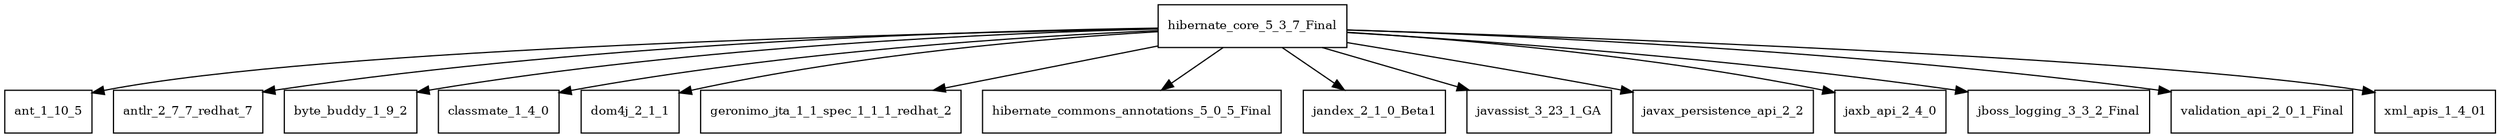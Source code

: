 digraph hibernate_core_5_3_7_Final_dependencies {
  node [shape = box, fontsize=10.0];
  hibernate_core_5_3_7_Final -> ant_1_10_5;
  hibernate_core_5_3_7_Final -> antlr_2_7_7_redhat_7;
  hibernate_core_5_3_7_Final -> byte_buddy_1_9_2;
  hibernate_core_5_3_7_Final -> classmate_1_4_0;
  hibernate_core_5_3_7_Final -> dom4j_2_1_1;
  hibernate_core_5_3_7_Final -> geronimo_jta_1_1_spec_1_1_1_redhat_2;
  hibernate_core_5_3_7_Final -> hibernate_commons_annotations_5_0_5_Final;
  hibernate_core_5_3_7_Final -> jandex_2_1_0_Beta1;
  hibernate_core_5_3_7_Final -> javassist_3_23_1_GA;
  hibernate_core_5_3_7_Final -> javax_persistence_api_2_2;
  hibernate_core_5_3_7_Final -> jaxb_api_2_4_0;
  hibernate_core_5_3_7_Final -> jboss_logging_3_3_2_Final;
  hibernate_core_5_3_7_Final -> validation_api_2_0_1_Final;
  hibernate_core_5_3_7_Final -> xml_apis_1_4_01;
}
